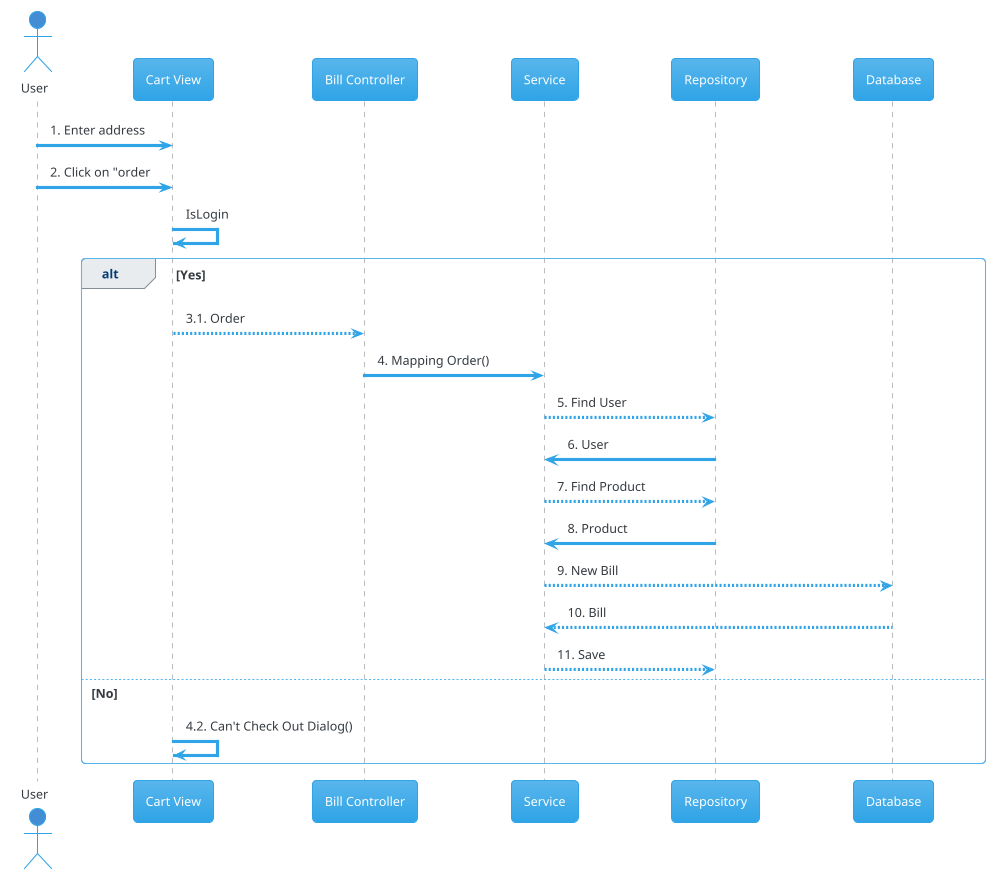 @startuml
!theme cerulean
actor User #438dd5
participant "Cart View" as cart_view
participant "Bill Controller" as bill_controller

User -> cart_view :1. Enter address
User -> cart_view :2. Click on "order
cart_view -> cart_view :IsLogin
alt Yes
	cart_view --> bill_controller :3.1. Order
	bill_controller -> Service :4. Mapping Order()
	Service --> Repository :5. Find User
	Repository -> Service :6. User
	Service --> Repository :7. Find Product
	Repository -> Service :8. Product
    Service --> Database :9. New Bill
    Database --> Service :10. Bill
    Service --> Repository :11. Save
else No
	cart_view ->cart_view :4.2. Can't Check Out Dialog()
end
@enduml